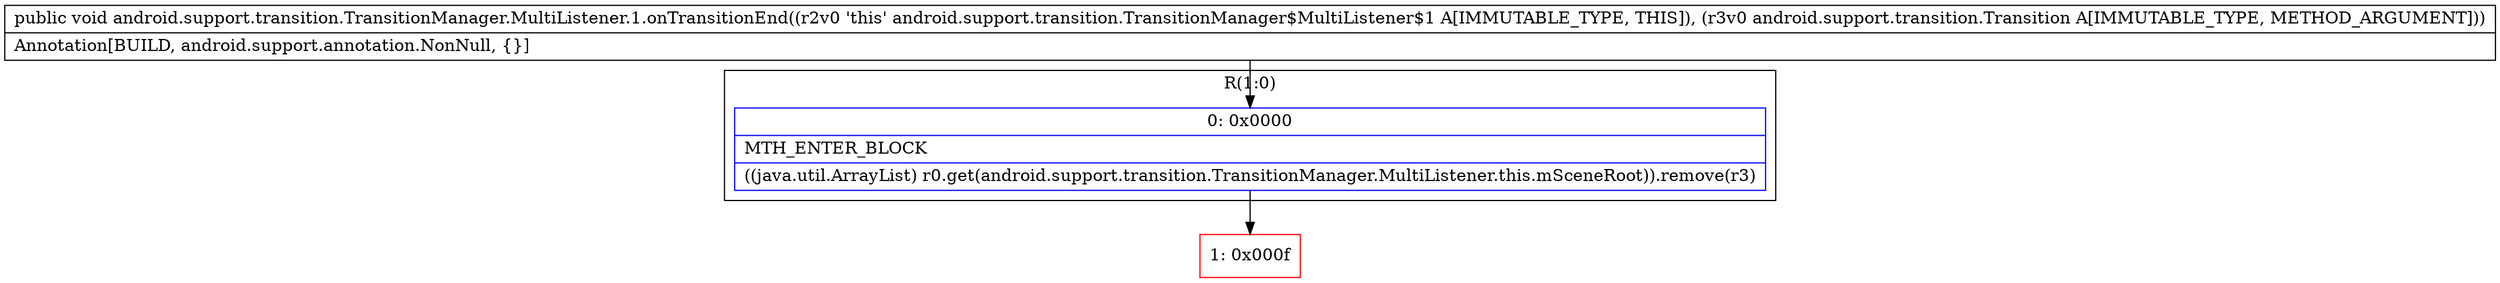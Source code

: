 digraph "CFG forandroid.support.transition.TransitionManager.MultiListener.1.onTransitionEnd(Landroid\/support\/transition\/Transition;)V" {
subgraph cluster_Region_465374405 {
label = "R(1:0)";
node [shape=record,color=blue];
Node_0 [shape=record,label="{0\:\ 0x0000|MTH_ENTER_BLOCK\l|((java.util.ArrayList) r0.get(android.support.transition.TransitionManager.MultiListener.this.mSceneRoot)).remove(r3)\l}"];
}
Node_1 [shape=record,color=red,label="{1\:\ 0x000f}"];
MethodNode[shape=record,label="{public void android.support.transition.TransitionManager.MultiListener.1.onTransitionEnd((r2v0 'this' android.support.transition.TransitionManager$MultiListener$1 A[IMMUTABLE_TYPE, THIS]), (r3v0 android.support.transition.Transition A[IMMUTABLE_TYPE, METHOD_ARGUMENT]))  | Annotation[BUILD, android.support.annotation.NonNull, \{\}]\l}"];
MethodNode -> Node_0;
Node_0 -> Node_1;
}

